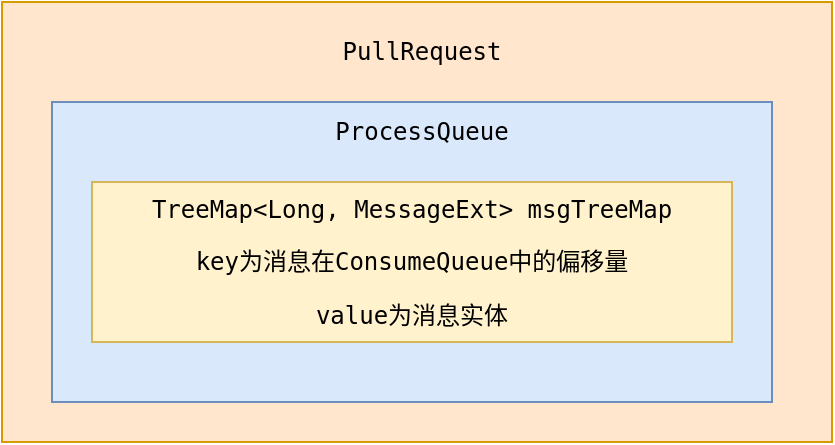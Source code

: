 <mxfile version="15.8.4" type="device"><diagram id="eLQyN2eDt1B9O7HrLbE5" name="第 1 页"><mxGraphModel dx="946" dy="625" grid="1" gridSize="10" guides="1" tooltips="1" connect="1" arrows="1" fold="1" page="1" pageScale="1" pageWidth="827" pageHeight="1169" math="0" shadow="0"><root><mxCell id="0"/><mxCell id="1" parent="0"/><mxCell id="BHMwpcP6zwlzboypjd5J-4" value="" style="rounded=0;whiteSpace=wrap;html=1;fillColor=#ffe6cc;strokeColor=#d79b00;" vertex="1" parent="1"><mxGeometry x="225" y="180" width="415" height="220" as="geometry"/></mxCell><mxCell id="BHMwpcP6zwlzboypjd5J-1" value="" style="rounded=0;whiteSpace=wrap;html=1;fillColor=#dae8fc;strokeColor=#6c8ebf;" vertex="1" parent="1"><mxGeometry x="250" y="230" width="360" height="150" as="geometry"/></mxCell><mxCell id="BHMwpcP6zwlzboypjd5J-2" value="&lt;pre&gt;TreeMap&amp;lt;Long, MessageExt&amp;gt; msgTreeMap&lt;/pre&gt;&lt;pre&gt;key为消息在ConsumeQueue中的偏移量&lt;/pre&gt;&lt;pre&gt;value为消息实体&lt;/pre&gt;" style="rounded=0;whiteSpace=wrap;html=1;fillColor=#fff2cc;strokeColor=#d6b656;" vertex="1" parent="1"><mxGeometry x="270" y="270" width="320" height="80" as="geometry"/></mxCell><mxCell id="BHMwpcP6zwlzboypjd5J-3" value="&lt;pre&gt;ProcessQueue&lt;/pre&gt;" style="text;html=1;strokeColor=none;fillColor=none;align=center;verticalAlign=middle;whiteSpace=wrap;rounded=0;" vertex="1" parent="1"><mxGeometry x="405" y="230" width="60" height="30" as="geometry"/></mxCell><mxCell id="BHMwpcP6zwlzboypjd5J-5" value="&lt;pre&gt;PullRequest&lt;/pre&gt;" style="text;html=1;strokeColor=none;fillColor=none;align=center;verticalAlign=middle;whiteSpace=wrap;rounded=0;" vertex="1" parent="1"><mxGeometry x="405" y="190" width="60" height="30" as="geometry"/></mxCell></root></mxGraphModel></diagram></mxfile>